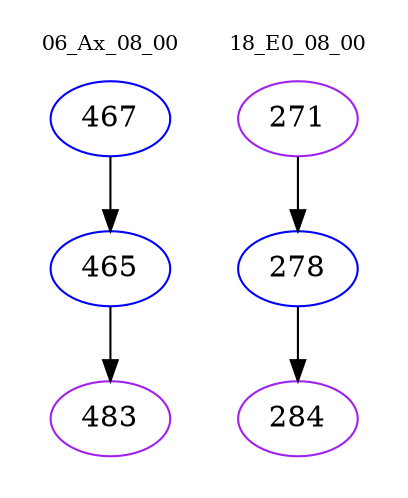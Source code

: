 digraph{
subgraph cluster_0 {
color = white
label = "06_Ax_08_00";
fontsize=10;
T0_467 [label="467", color="blue"]
T0_467 -> T0_465 [color="black"]
T0_465 [label="465", color="blue"]
T0_465 -> T0_483 [color="black"]
T0_483 [label="483", color="purple"]
}
subgraph cluster_1 {
color = white
label = "18_E0_08_00";
fontsize=10;
T1_271 [label="271", color="purple"]
T1_271 -> T1_278 [color="black"]
T1_278 [label="278", color="blue"]
T1_278 -> T1_284 [color="black"]
T1_284 [label="284", color="purple"]
}
}
